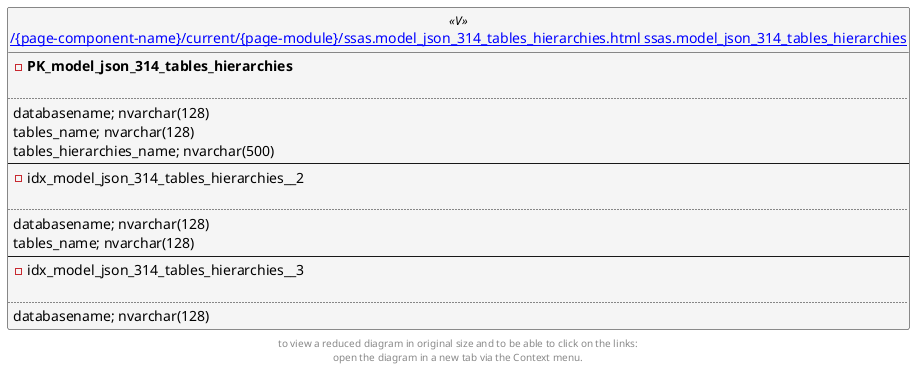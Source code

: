 @startuml
left to right direction
'top to bottom direction
hide circle
'avoide "." issues:
set namespaceSeparator none


skinparam class {
  BackgroundColor White
  BackgroundColor<<FN>> Yellow
  BackgroundColor<<FS>> Yellow
  BackgroundColor<<FT>> LightGray
  BackgroundColor<<IF>> Yellow
  BackgroundColor<<IS>> Yellow
  BackgroundColor<<P>> Aqua
  BackgroundColor<<PC>> Aqua
  BackgroundColor<<SN>> Yellow
  BackgroundColor<<SO>> SlateBlue
  BackgroundColor<<TF>> LightGray
  BackgroundColor<<TR>> Tomato
  BackgroundColor<<U>> White
  BackgroundColor<<V>> WhiteSmoke
  BackgroundColor<<X>> Aqua
}


entity "[[{site-url}/{page-component-name}/current/{page-module}/ssas.model_json_314_tables_hierarchies.html ssas.model_json_314_tables_hierarchies]]" as ssas.model_json_314_tables_hierarchies << V >> {
- **PK_model_json_314_tables_hierarchies**

..
databasename; nvarchar(128)
tables_name; nvarchar(128)
tables_hierarchies_name; nvarchar(500)
--
- idx_model_json_314_tables_hierarchies__2

..
databasename; nvarchar(128)
tables_name; nvarchar(128)
--
- idx_model_json_314_tables_hierarchies__3

..
databasename; nvarchar(128)
}


footer
to view a reduced diagram in original size and to be able to click on the links:
open the diagram in a new tab via the Context menu.
end footer

@enduml

